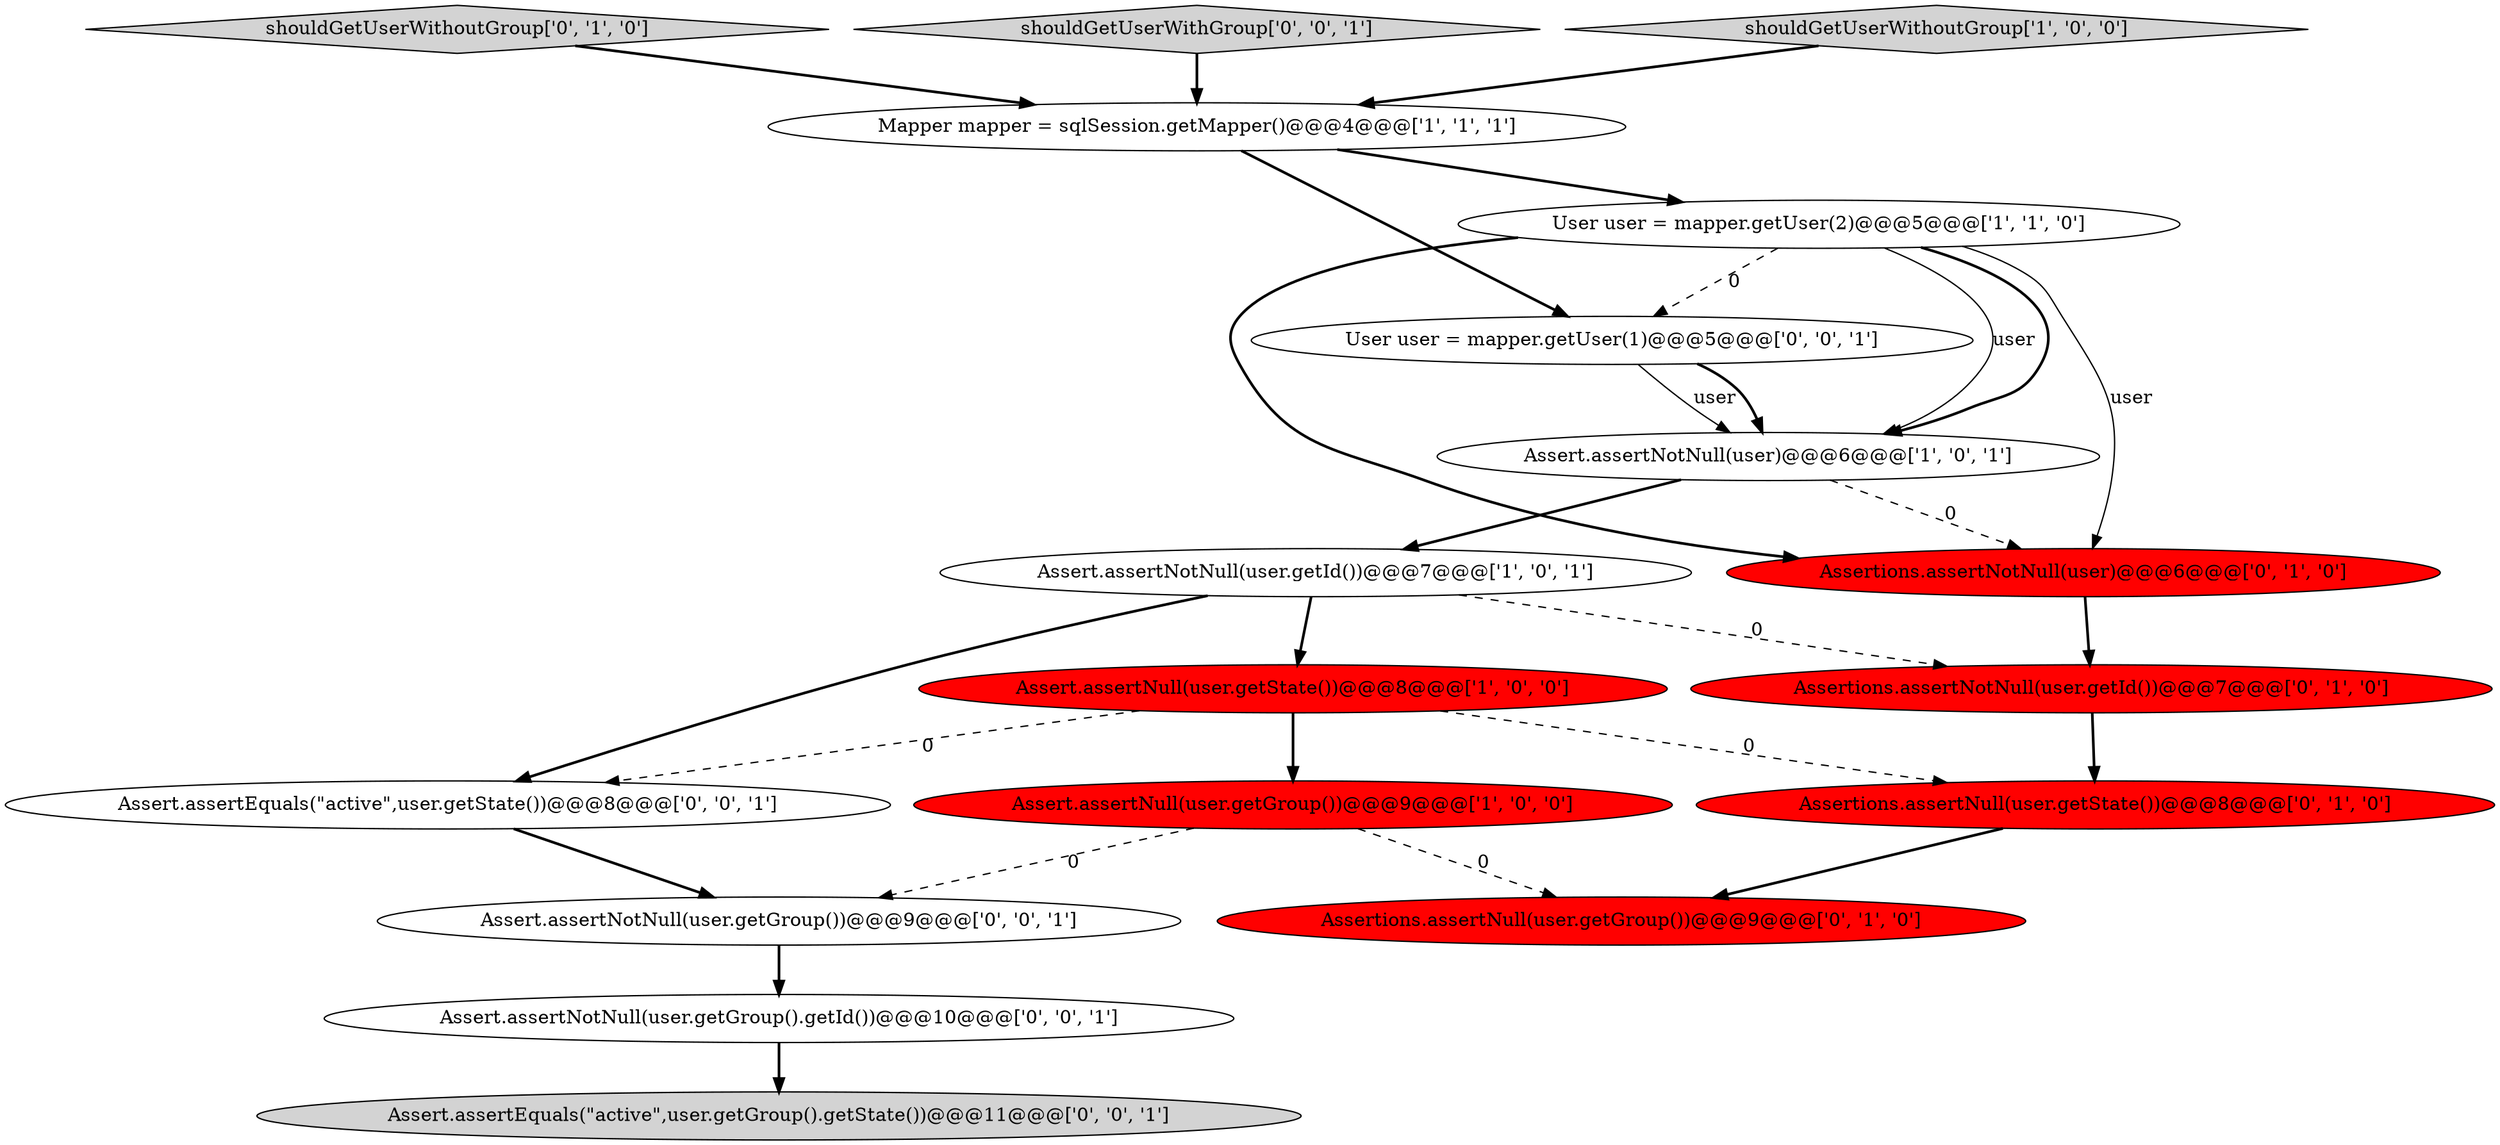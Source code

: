 digraph {
8 [style = filled, label = "shouldGetUserWithoutGroup['0', '1', '0']", fillcolor = lightgray, shape = diamond image = "AAA0AAABBB2BBB"];
10 [style = filled, label = "Assertions.assertNotNull(user)@@@6@@@['0', '1', '0']", fillcolor = red, shape = ellipse image = "AAA1AAABBB2BBB"];
12 [style = filled, label = "Assert.assertNotNull(user.getGroup())@@@9@@@['0', '0', '1']", fillcolor = white, shape = ellipse image = "AAA0AAABBB3BBB"];
6 [style = filled, label = "Assert.assertNull(user.getState())@@@8@@@['1', '0', '0']", fillcolor = red, shape = ellipse image = "AAA1AAABBB1BBB"];
11 [style = filled, label = "Assertions.assertNotNull(user.getId())@@@7@@@['0', '1', '0']", fillcolor = red, shape = ellipse image = "AAA1AAABBB2BBB"];
14 [style = filled, label = "User user = mapper.getUser(1)@@@5@@@['0', '0', '1']", fillcolor = white, shape = ellipse image = "AAA0AAABBB3BBB"];
15 [style = filled, label = "Assert.assertEquals(\"active\",user.getGroup().getState())@@@11@@@['0', '0', '1']", fillcolor = lightgray, shape = ellipse image = "AAA0AAABBB3BBB"];
3 [style = filled, label = "Mapper mapper = sqlSession.getMapper()@@@4@@@['1', '1', '1']", fillcolor = white, shape = ellipse image = "AAA0AAABBB1BBB"];
16 [style = filled, label = "shouldGetUserWithGroup['0', '0', '1']", fillcolor = lightgray, shape = diamond image = "AAA0AAABBB3BBB"];
0 [style = filled, label = "User user = mapper.getUser(2)@@@5@@@['1', '1', '0']", fillcolor = white, shape = ellipse image = "AAA0AAABBB1BBB"];
1 [style = filled, label = "Assert.assertNull(user.getGroup())@@@9@@@['1', '0', '0']", fillcolor = red, shape = ellipse image = "AAA1AAABBB1BBB"];
17 [style = filled, label = "Assert.assertNotNull(user.getGroup().getId())@@@10@@@['0', '0', '1']", fillcolor = white, shape = ellipse image = "AAA0AAABBB3BBB"];
7 [style = filled, label = "Assertions.assertNull(user.getState())@@@8@@@['0', '1', '0']", fillcolor = red, shape = ellipse image = "AAA1AAABBB2BBB"];
13 [style = filled, label = "Assert.assertEquals(\"active\",user.getState())@@@8@@@['0', '0', '1']", fillcolor = white, shape = ellipse image = "AAA0AAABBB3BBB"];
2 [style = filled, label = "shouldGetUserWithoutGroup['1', '0', '0']", fillcolor = lightgray, shape = diamond image = "AAA0AAABBB1BBB"];
5 [style = filled, label = "Assert.assertNotNull(user)@@@6@@@['1', '0', '1']", fillcolor = white, shape = ellipse image = "AAA0AAABBB1BBB"];
9 [style = filled, label = "Assertions.assertNull(user.getGroup())@@@9@@@['0', '1', '0']", fillcolor = red, shape = ellipse image = "AAA1AAABBB2BBB"];
4 [style = filled, label = "Assert.assertNotNull(user.getId())@@@7@@@['1', '0', '1']", fillcolor = white, shape = ellipse image = "AAA0AAABBB1BBB"];
16->3 [style = bold, label=""];
14->5 [style = solid, label="user"];
0->5 [style = solid, label="user"];
4->6 [style = bold, label=""];
6->7 [style = dashed, label="0"];
2->3 [style = bold, label=""];
4->13 [style = bold, label=""];
12->17 [style = bold, label=""];
3->14 [style = bold, label=""];
8->3 [style = bold, label=""];
1->9 [style = dashed, label="0"];
3->0 [style = bold, label=""];
7->9 [style = bold, label=""];
0->14 [style = dashed, label="0"];
6->1 [style = bold, label=""];
1->12 [style = dashed, label="0"];
0->10 [style = bold, label=""];
13->12 [style = bold, label=""];
6->13 [style = dashed, label="0"];
5->10 [style = dashed, label="0"];
5->4 [style = bold, label=""];
17->15 [style = bold, label=""];
0->10 [style = solid, label="user"];
4->11 [style = dashed, label="0"];
11->7 [style = bold, label=""];
0->5 [style = bold, label=""];
14->5 [style = bold, label=""];
10->11 [style = bold, label=""];
}
